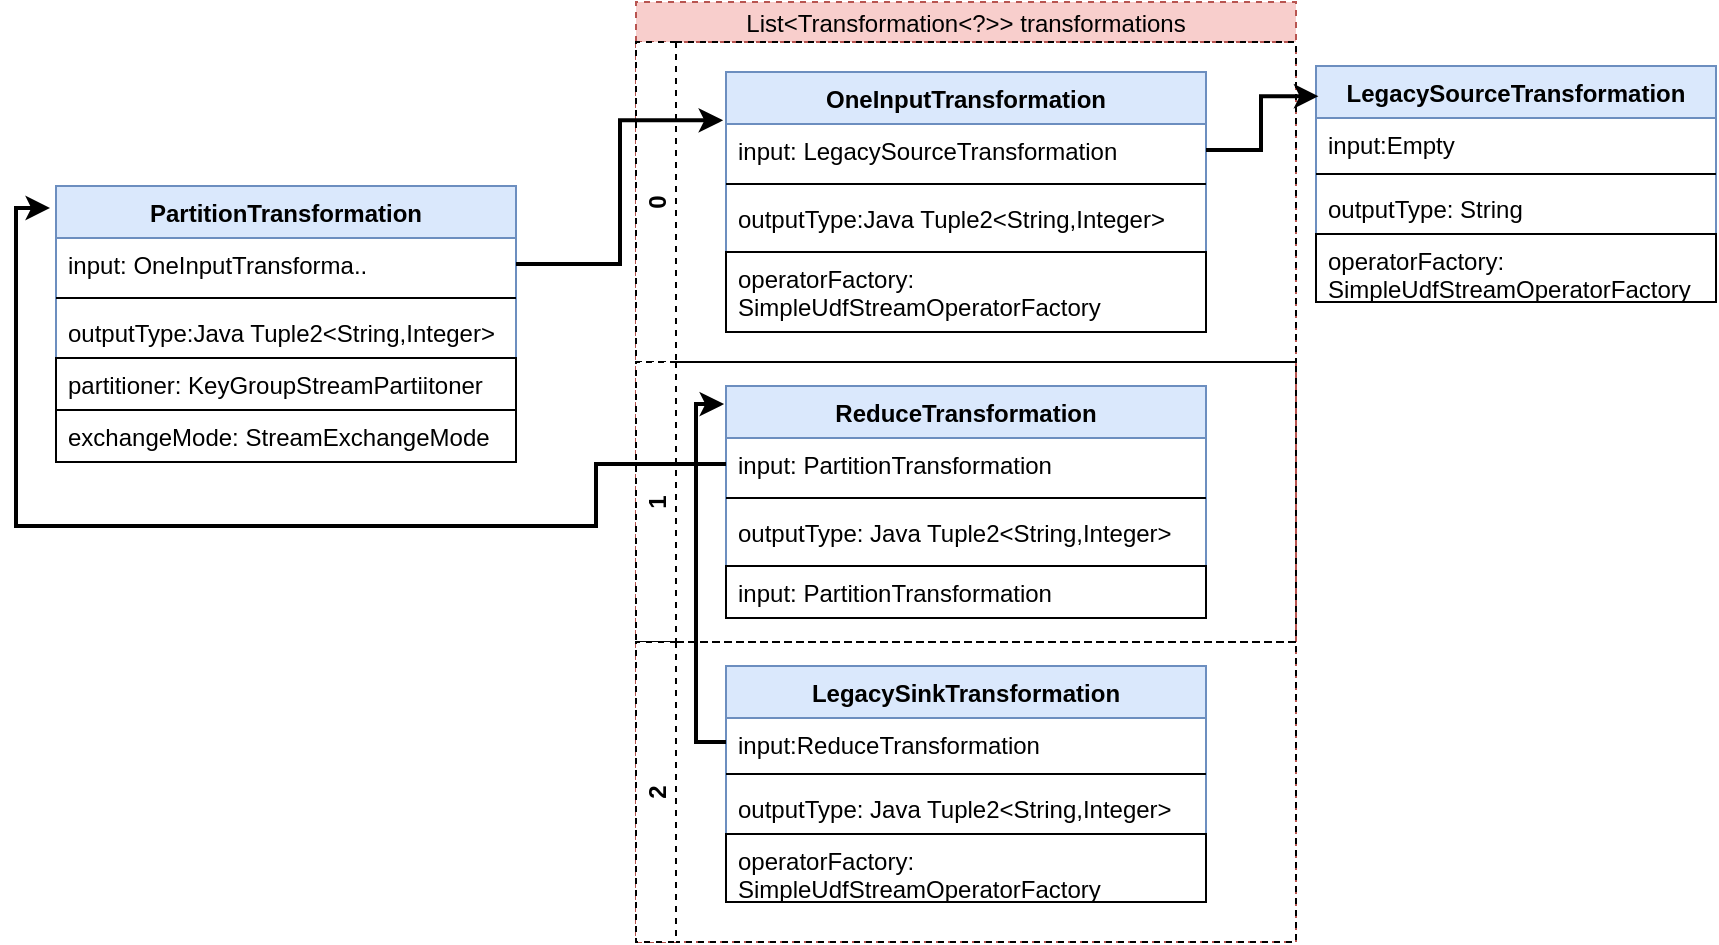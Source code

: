 <mxfile version="16.1.0" type="github" pages="2">
  <diagram id="Seage1NKdYmr49wCcBHK" name="Page-1">
    <mxGraphModel dx="1426" dy="794" grid="1" gridSize="10" guides="1" tooltips="1" connect="1" arrows="1" fold="1" page="1" pageScale="1" pageWidth="1169" pageHeight="1654" math="0" shadow="0">
      <root>
        <mxCell id="0" />
        <mxCell id="1" parent="0" />
        <mxCell id="KK3KPrRLwztRmR62cnbU-10" value="" style="group" vertex="1" connectable="0" parent="1">
          <mxGeometry x="120" y="357" width="850" height="470" as="geometry" />
        </mxCell>
        <mxCell id="KK3KPrRLwztRmR62cnbU-5" value=" List&lt;Transformation&lt;?&gt;&gt; transformations" style="swimlane;childLayout=stackLayout;resizeParent=1;resizeParentMax=0;horizontal=1;startSize=20;horizontalStack=0;dashed=1;fontStyle=0;fillColor=#f8cecc;strokeColor=#b85450;" vertex="1" parent="KK3KPrRLwztRmR62cnbU-10">
          <mxGeometry x="310" width="330" height="470" as="geometry" />
        </mxCell>
        <mxCell id="KK3KPrRLwztRmR62cnbU-6" value="0" style="swimlane;startSize=20;horizontal=0;dashed=1;" vertex="1" parent="KK3KPrRLwztRmR62cnbU-5">
          <mxGeometry y="20" width="330" height="160" as="geometry" />
        </mxCell>
        <mxCell id="Rbzr3xlmV7tuK7JO5seQ-2" value="OneInputTransformation" style="swimlane;fontStyle=1;align=center;verticalAlign=top;childLayout=stackLayout;horizontal=1;startSize=26;horizontalStack=0;resizeParent=1;resizeParentMax=0;resizeLast=0;collapsible=1;marginBottom=0;fillColor=#dae8fc;strokeColor=#6c8ebf;" parent="KK3KPrRLwztRmR62cnbU-6" vertex="1">
          <mxGeometry x="45" y="15" width="240" height="130" as="geometry" />
        </mxCell>
        <mxCell id="Rbzr3xlmV7tuK7JO5seQ-3" value="input: LegacySourceTransformation" style="text;strokeColor=none;fillColor=none;align=left;verticalAlign=top;spacingLeft=4;spacingRight=4;overflow=hidden;rotatable=0;points=[[0,0.5],[1,0.5]];portConstraint=eastwest;labelBackgroundColor=none;" parent="Rbzr3xlmV7tuK7JO5seQ-2" vertex="1">
          <mxGeometry y="26" width="240" height="26" as="geometry" />
        </mxCell>
        <mxCell id="Rbzr3xlmV7tuK7JO5seQ-4" value="" style="line;strokeWidth=1;fillColor=none;align=left;verticalAlign=middle;spacingTop=-1;spacingLeft=3;spacingRight=3;rotatable=0;labelPosition=right;points=[];portConstraint=eastwest;" parent="Rbzr3xlmV7tuK7JO5seQ-2" vertex="1">
          <mxGeometry y="52" width="240" height="8" as="geometry" />
        </mxCell>
        <mxCell id="Rbzr3xlmV7tuK7JO5seQ-5" value="outputType:Java Tuple2&lt;String,Integer&gt;" style="text;strokeColor=none;fillColor=none;align=left;verticalAlign=top;spacingLeft=4;spacingRight=4;overflow=hidden;rotatable=0;points=[[0,0.5],[1,0.5]];portConstraint=eastwest;" parent="Rbzr3xlmV7tuK7JO5seQ-2" vertex="1">
          <mxGeometry y="60" width="240" height="30" as="geometry" />
        </mxCell>
        <mxCell id="Rbzr3xlmV7tuK7JO5seQ-26" value="operatorFactory:&#xa;SimpleUdfStreamOperatorFactory" style="text;strokeColor=default;fillColor=none;align=left;verticalAlign=top;spacingLeft=4;spacingRight=4;overflow=hidden;rotatable=0;points=[[0,0.5],[1,0.5]];portConstraint=eastwest;" parent="Rbzr3xlmV7tuK7JO5seQ-2" vertex="1">
          <mxGeometry y="90" width="240" height="40" as="geometry" />
        </mxCell>
        <mxCell id="KK3KPrRLwztRmR62cnbU-9" value="1" style="swimlane;startSize=20;horizontal=0;dashed=1;" vertex="1" parent="KK3KPrRLwztRmR62cnbU-5">
          <mxGeometry y="180" width="330" height="140" as="geometry">
            <mxRectangle y="180" width="330" height="20" as="alternateBounds" />
          </mxGeometry>
        </mxCell>
        <mxCell id="Rbzr3xlmV7tuK7JO5seQ-15" value="ReduceTransformation" style="swimlane;fontStyle=1;align=center;verticalAlign=top;childLayout=stackLayout;horizontal=1;startSize=26;horizontalStack=0;resizeParent=1;resizeParentMax=0;resizeLast=0;collapsible=1;marginBottom=0;fillColor=#dae8fc;strokeColor=#6c8ebf;" parent="KK3KPrRLwztRmR62cnbU-9" vertex="1">
          <mxGeometry x="45" y="12" width="240" height="116" as="geometry">
            <mxRectangle x="440" y="1020" width="160" height="26" as="alternateBounds" />
          </mxGeometry>
        </mxCell>
        <mxCell id="Rbzr3xlmV7tuK7JO5seQ-16" value="input: PartitionTransformation" style="text;strokeColor=none;fillColor=none;align=left;verticalAlign=top;spacingLeft=4;spacingRight=4;overflow=hidden;rotatable=0;points=[[0,0.5],[1,0.5]];portConstraint=eastwest;" parent="Rbzr3xlmV7tuK7JO5seQ-15" vertex="1">
          <mxGeometry y="26" width="240" height="26" as="geometry" />
        </mxCell>
        <mxCell id="Rbzr3xlmV7tuK7JO5seQ-17" value="" style="line;strokeWidth=1;fillColor=none;align=left;verticalAlign=middle;spacingTop=-1;spacingLeft=3;spacingRight=3;rotatable=0;labelPosition=right;points=[];portConstraint=eastwest;" parent="Rbzr3xlmV7tuK7JO5seQ-15" vertex="1">
          <mxGeometry y="52" width="240" height="8" as="geometry" />
        </mxCell>
        <mxCell id="Rbzr3xlmV7tuK7JO5seQ-18" value="outputType: Java Tuple2&lt;String,Integer&gt;" style="text;strokeColor=none;fillColor=none;align=left;verticalAlign=top;spacingLeft=4;spacingRight=4;overflow=hidden;rotatable=0;points=[[0,0.5],[1,0.5]];portConstraint=eastwest;" parent="Rbzr3xlmV7tuK7JO5seQ-15" vertex="1">
          <mxGeometry y="60" width="240" height="30" as="geometry" />
        </mxCell>
        <mxCell id="Rbzr3xlmV7tuK7JO5seQ-34" value="input: PartitionTransformation" style="text;strokeColor=default;fillColor=none;align=left;verticalAlign=top;spacingLeft=4;spacingRight=4;overflow=hidden;rotatable=0;points=[[0,0.5],[1,0.5]];portConstraint=eastwest;" parent="Rbzr3xlmV7tuK7JO5seQ-15" vertex="1">
          <mxGeometry y="90" width="240" height="26" as="geometry" />
        </mxCell>
        <mxCell id="KK3KPrRLwztRmR62cnbU-7" value="2" style="swimlane;startSize=20;horizontal=0;dashed=1;" vertex="1" parent="KK3KPrRLwztRmR62cnbU-5">
          <mxGeometry y="320" width="330" height="150" as="geometry">
            <mxRectangle y="320" width="330" height="20" as="alternateBounds" />
          </mxGeometry>
        </mxCell>
        <mxCell id="Rbzr3xlmV7tuK7JO5seQ-29" value="LegacySinkTransformation" style="swimlane;fontStyle=1;align=center;verticalAlign=top;childLayout=stackLayout;horizontal=1;startSize=26;horizontalStack=0;resizeParent=1;resizeParentMax=0;resizeLast=0;collapsible=1;marginBottom=0;fillColor=#dae8fc;strokeColor=#6c8ebf;" parent="KK3KPrRLwztRmR62cnbU-7" vertex="1">
          <mxGeometry x="45" y="12" width="240" height="118" as="geometry">
            <mxRectangle x="440" y="1170" width="190" height="26" as="alternateBounds" />
          </mxGeometry>
        </mxCell>
        <mxCell id="Rbzr3xlmV7tuK7JO5seQ-30" value="input:ReduceTransformation" style="text;strokeColor=none;fillColor=none;align=left;verticalAlign=top;spacingLeft=4;spacingRight=4;overflow=hidden;rotatable=0;points=[[0,0.5],[1,0.5]];portConstraint=eastwest;" parent="Rbzr3xlmV7tuK7JO5seQ-29" vertex="1">
          <mxGeometry y="26" width="240" height="24" as="geometry" />
        </mxCell>
        <mxCell id="Rbzr3xlmV7tuK7JO5seQ-31" value="" style="line;strokeWidth=1;fillColor=none;align=left;verticalAlign=middle;spacingTop=-1;spacingLeft=3;spacingRight=3;rotatable=0;labelPosition=right;points=[];portConstraint=eastwest;" parent="Rbzr3xlmV7tuK7JO5seQ-29" vertex="1">
          <mxGeometry y="50" width="240" height="8" as="geometry" />
        </mxCell>
        <mxCell id="Rbzr3xlmV7tuK7JO5seQ-32" value="outputType: Java Tuple2&lt;String,Integer&gt;" style="text;strokeColor=none;fillColor=none;align=left;verticalAlign=top;spacingLeft=4;spacingRight=4;overflow=hidden;rotatable=0;points=[[0,0.5],[1,0.5]];portConstraint=eastwest;" parent="Rbzr3xlmV7tuK7JO5seQ-29" vertex="1">
          <mxGeometry y="58" width="240" height="26" as="geometry" />
        </mxCell>
        <mxCell id="Rbzr3xlmV7tuK7JO5seQ-33" value="operatorFactory:&#xa;SimpleUdfStreamOperatorFactory" style="text;strokeColor=default;fillColor=none;align=left;verticalAlign=top;spacingLeft=4;spacingRight=4;overflow=hidden;rotatable=0;points=[[0,0.5],[1,0.5]];portConstraint=eastwest;" parent="Rbzr3xlmV7tuK7JO5seQ-29" vertex="1">
          <mxGeometry y="84" width="240" height="34" as="geometry" />
        </mxCell>
        <mxCell id="Rbzr3xlmV7tuK7JO5seQ-36" style="rounded=0;orthogonalLoop=1;jettySize=auto;html=1;entryX=-0.004;entryY=0.078;entryDx=0;entryDy=0;entryPerimeter=0;edgeStyle=elbowEdgeStyle;strokeWidth=2;" parent="KK3KPrRLwztRmR62cnbU-5" source="Rbzr3xlmV7tuK7JO5seQ-30" target="Rbzr3xlmV7tuK7JO5seQ-15" edge="1">
          <mxGeometry relative="1" as="geometry">
            <Array as="points">
              <mxPoint x="30" y="312" />
            </Array>
          </mxGeometry>
        </mxCell>
        <mxCell id="Rbzr3xlmV7tuK7JO5seQ-6" value="LegacySourceTransformation" style="swimlane;fontStyle=1;align=center;verticalAlign=top;childLayout=stackLayout;horizontal=1;startSize=26;horizontalStack=0;resizeParent=1;resizeParentMax=0;resizeLast=0;collapsible=1;marginBottom=0;fillColor=#dae8fc;strokeColor=#6c8ebf;" parent="KK3KPrRLwztRmR62cnbU-10" vertex="1">
          <mxGeometry x="650" y="32" width="200" height="118" as="geometry" />
        </mxCell>
        <mxCell id="Rbzr3xlmV7tuK7JO5seQ-7" value="input:Empty" style="text;strokeColor=none;fillColor=none;align=left;verticalAlign=top;spacingLeft=4;spacingRight=4;overflow=hidden;rotatable=0;points=[[0,0.5],[1,0.5]];portConstraint=eastwest;" parent="Rbzr3xlmV7tuK7JO5seQ-6" vertex="1">
          <mxGeometry y="26" width="200" height="24" as="geometry" />
        </mxCell>
        <mxCell id="Rbzr3xlmV7tuK7JO5seQ-8" value="" style="line;strokeWidth=1;fillColor=none;align=left;verticalAlign=middle;spacingTop=-1;spacingLeft=3;spacingRight=3;rotatable=0;labelPosition=right;points=[];portConstraint=eastwest;" parent="Rbzr3xlmV7tuK7JO5seQ-6" vertex="1">
          <mxGeometry y="50" width="200" height="8" as="geometry" />
        </mxCell>
        <mxCell id="Rbzr3xlmV7tuK7JO5seQ-9" value="outputType: String" style="text;strokeColor=none;fillColor=none;align=left;verticalAlign=top;spacingLeft=4;spacingRight=4;overflow=hidden;rotatable=0;points=[[0,0.5],[1,0.5]];portConstraint=eastwest;" parent="Rbzr3xlmV7tuK7JO5seQ-6" vertex="1">
          <mxGeometry y="58" width="200" height="26" as="geometry" />
        </mxCell>
        <mxCell id="Rbzr3xlmV7tuK7JO5seQ-25" value="operatorFactory:&#xa;SimpleUdfStreamOperatorFactory" style="text;strokeColor=default;fillColor=none;align=left;verticalAlign=top;spacingLeft=4;spacingRight=4;overflow=hidden;rotatable=0;points=[[0,0.5],[1,0.5]];portConstraint=eastwest;" parent="Rbzr3xlmV7tuK7JO5seQ-6" vertex="1">
          <mxGeometry y="84" width="200" height="34" as="geometry" />
        </mxCell>
        <mxCell id="Rbzr3xlmV7tuK7JO5seQ-10" style="edgeStyle=orthogonalEdgeStyle;rounded=0;orthogonalLoop=1;jettySize=auto;html=1;entryX=0.006;entryY=0.128;entryDx=0;entryDy=0;entryPerimeter=0;strokeWidth=2;" parent="KK3KPrRLwztRmR62cnbU-10" source="Rbzr3xlmV7tuK7JO5seQ-3" target="Rbzr3xlmV7tuK7JO5seQ-6" edge="1">
          <mxGeometry relative="1" as="geometry">
            <mxPoint x="-80" y="-211" as="sourcePoint" />
          </mxGeometry>
        </mxCell>
        <mxCell id="Rbzr3xlmV7tuK7JO5seQ-19" value="PartitionTransformation" style="swimlane;fontStyle=1;align=center;verticalAlign=top;childLayout=stackLayout;horizontal=1;startSize=26;horizontalStack=0;resizeParent=1;resizeParentMax=0;resizeLast=0;collapsible=1;marginBottom=0;fillColor=#dae8fc;strokeColor=#6c8ebf;" parent="KK3KPrRLwztRmR62cnbU-10" vertex="1">
          <mxGeometry x="20" y="92" width="230" height="138" as="geometry">
            <mxRectangle x="340" y="340" width="170" height="26" as="alternateBounds" />
          </mxGeometry>
        </mxCell>
        <mxCell id="Rbzr3xlmV7tuK7JO5seQ-20" value="input: OneInputTransforma.." style="text;strokeColor=none;fillColor=none;align=left;verticalAlign=top;spacingLeft=4;spacingRight=4;overflow=hidden;rotatable=0;points=[[0,0.5],[1,0.5]];portConstraint=eastwest;" parent="Rbzr3xlmV7tuK7JO5seQ-19" vertex="1">
          <mxGeometry y="26" width="230" height="26" as="geometry" />
        </mxCell>
        <mxCell id="Rbzr3xlmV7tuK7JO5seQ-21" value="" style="line;strokeWidth=1;fillColor=none;align=left;verticalAlign=middle;spacingTop=-1;spacingLeft=3;spacingRight=3;rotatable=0;labelPosition=right;points=[];portConstraint=eastwest;" parent="Rbzr3xlmV7tuK7JO5seQ-19" vertex="1">
          <mxGeometry y="52" width="230" height="8" as="geometry" />
        </mxCell>
        <mxCell id="Rbzr3xlmV7tuK7JO5seQ-22" value="outputType:Java Tuple2&lt;String,Integer&gt;" style="text;strokeColor=none;fillColor=none;align=left;verticalAlign=top;spacingLeft=4;spacingRight=4;overflow=hidden;rotatable=0;points=[[0,0.5],[1,0.5]];portConstraint=eastwest;" parent="Rbzr3xlmV7tuK7JO5seQ-19" vertex="1">
          <mxGeometry y="60" width="230" height="26" as="geometry" />
        </mxCell>
        <mxCell id="Rbzr3xlmV7tuK7JO5seQ-24" value="partitioner: KeyGroupStreamPartiitoner" style="text;strokeColor=default;fillColor=none;align=left;verticalAlign=top;spacingLeft=4;spacingRight=4;overflow=hidden;rotatable=0;points=[[0,0.5],[1,0.5]];portConstraint=eastwest;" parent="Rbzr3xlmV7tuK7JO5seQ-19" vertex="1">
          <mxGeometry y="86" width="230" height="26" as="geometry" />
        </mxCell>
        <mxCell id="Rbzr3xlmV7tuK7JO5seQ-27" value="exchangeMode: StreamExchangeMode&#xa;" style="text;strokeColor=default;fillColor=none;align=left;verticalAlign=top;spacingLeft=4;spacingRight=4;overflow=hidden;rotatable=0;points=[[0,0.5],[1,0.5]];portConstraint=eastwest;" parent="Rbzr3xlmV7tuK7JO5seQ-19" vertex="1">
          <mxGeometry y="112" width="230" height="26" as="geometry" />
        </mxCell>
        <mxCell id="Rbzr3xlmV7tuK7JO5seQ-23" style="edgeStyle=elbowEdgeStyle;rounded=0;orthogonalLoop=1;jettySize=auto;html=1;exitX=1;exitY=0.5;exitDx=0;exitDy=0;entryX=-0.006;entryY=0.186;entryDx=0;entryDy=0;entryPerimeter=0;strokeWidth=2;" parent="KK3KPrRLwztRmR62cnbU-10" source="Rbzr3xlmV7tuK7JO5seQ-20" target="Rbzr3xlmV7tuK7JO5seQ-2" edge="1">
          <mxGeometry relative="1" as="geometry" />
        </mxCell>
        <mxCell id="Rbzr3xlmV7tuK7JO5seQ-28" value="" style="rounded=0;orthogonalLoop=1;jettySize=auto;html=1;entryX=-0.013;entryY=0.08;entryDx=0;entryDy=0;entryPerimeter=0;edgeStyle=orthogonalEdgeStyle;strokeWidth=2;" parent="KK3KPrRLwztRmR62cnbU-10" source="Rbzr3xlmV7tuK7JO5seQ-16" target="Rbzr3xlmV7tuK7JO5seQ-19" edge="1">
          <mxGeometry relative="1" as="geometry">
            <Array as="points">
              <mxPoint x="290" y="231" />
              <mxPoint x="290" y="262" />
              <mxPoint y="262" />
              <mxPoint y="103" />
            </Array>
          </mxGeometry>
        </mxCell>
      </root>
    </mxGraphModel>
  </diagram>
  <diagram id="ubwkRRTeDgPn1SF_csE2" name="Page-2">
    <mxGraphModel dx="1056" dy="588" grid="1" gridSize="10" guides="1" tooltips="1" connect="1" arrows="1" fold="1" page="1" pageScale="1" pageWidth="1169" pageHeight="1654" math="0" shadow="0">
      <root>
        <mxCell id="pWRuBW_z4HM8YcFqCWv6-0" />
        <mxCell id="pWRuBW_z4HM8YcFqCWv6-1" parent="pWRuBW_z4HM8YcFqCWv6-0" />
        <mxCell id="5PzYeF9eW61bLuRo83eb-106" value="" style="group" vertex="1" connectable="0" parent="pWRuBW_z4HM8YcFqCWv6-1">
          <mxGeometry x="230" y="357" width="760" height="650" as="geometry" />
        </mxCell>
        <mxCell id="5PzYeF9eW61bLuRo83eb-1" value="Map&lt;Integer, StreamNode&gt; streamNodes" style="swimlane;childLayout=stackLayout;resizeParent=1;resizeParentMax=0;horizontal=1;startSize=20;horizontalStack=0;dashed=1;fontStyle=0;fillColor=#f8cecc;strokeColor=#b85450;" vertex="1" parent="5PzYeF9eW61bLuRo83eb-106">
          <mxGeometry width="330" height="650" as="geometry" />
        </mxCell>
        <mxCell id="5PzYeF9eW61bLuRo83eb-76" value="0" style="swimlane;startSize=20;horizontal=0;dashed=1;" vertex="1" parent="5PzYeF9eW61bLuRo83eb-1">
          <mxGeometry y="20" width="330" height="160" as="geometry" />
        </mxCell>
        <mxCell id="5PzYeF9eW61bLuRo83eb-21" value="Source: Collection Source" style="swimlane;fontStyle=1;align=center;verticalAlign=top;childLayout=stackLayout;horizontal=1;startSize=26;horizontalStack=0;resizeParent=1;resizeParentMax=0;resizeLast=0;collapsible=1;marginBottom=0;fillColor=#dae8fc;strokeColor=#6c8ebf;" vertex="1" parent="5PzYeF9eW61bLuRo83eb-76">
          <mxGeometry x="45" y="19" width="235" height="122" as="geometry" />
        </mxCell>
        <mxCell id="5PzYeF9eW61bLuRo83eb-82" value="id: 1" style="text;strokeColor=none;fillColor=none;align=left;verticalAlign=top;spacingLeft=4;spacingRight=4;overflow=hidden;rotatable=0;points=[[0,0.5],[1,0.5]];portConstraint=eastwest;" vertex="1" parent="5PzYeF9eW61bLuRo83eb-21">
          <mxGeometry y="26" width="235" height="24" as="geometry" />
        </mxCell>
        <mxCell id="5PzYeF9eW61bLuRo83eb-22" value="jobVertexClass：SourceStreamTask" style="text;strokeColor=none;fillColor=none;align=left;verticalAlign=top;spacingLeft=4;spacingRight=4;overflow=hidden;rotatable=0;points=[[0,0.5],[1,0.5]];portConstraint=eastwest;" vertex="1" parent="5PzYeF9eW61bLuRo83eb-21">
          <mxGeometry y="50" width="235" height="24" as="geometry" />
        </mxCell>
        <mxCell id="5PzYeF9eW61bLuRo83eb-24" value="inEdges: emptyList" style="text;strokeColor=none;fillColor=none;align=left;verticalAlign=top;spacingLeft=4;spacingRight=4;overflow=hidden;rotatable=0;points=[[0,0.5],[1,0.5]];portConstraint=eastwest;" vertex="1" parent="5PzYeF9eW61bLuRo83eb-21">
          <mxGeometry y="74" width="235" height="24" as="geometry" />
        </mxCell>
        <mxCell id="5PzYeF9eW61bLuRo83eb-25" value="outEdges:  edgeId=Source: Co....Flat Map" style="text;strokeColor=none;fillColor=none;align=left;verticalAlign=top;spacingLeft=4;spacingRight=4;overflow=hidden;rotatable=0;points=[[0,0.5],[1,0.5]];portConstraint=eastwest;" vertex="1" parent="5PzYeF9eW61bLuRo83eb-21">
          <mxGeometry y="98" width="235" height="24" as="geometry" />
        </mxCell>
        <mxCell id="5PzYeF9eW61bLuRo83eb-2" value="1" style="swimlane;startSize=20;horizontal=0;dashed=1;" vertex="1" parent="5PzYeF9eW61bLuRo83eb-1">
          <mxGeometry y="180" width="330" height="160" as="geometry" />
        </mxCell>
        <mxCell id="5PzYeF9eW61bLuRo83eb-3" value="Flat Map" style="swimlane;fontStyle=1;align=center;verticalAlign=top;childLayout=stackLayout;horizontal=1;startSize=26;horizontalStack=0;resizeParent=1;resizeParentMax=0;resizeLast=0;collapsible=1;marginBottom=0;fillColor=#dae8fc;strokeColor=#6c8ebf;" vertex="1" parent="5PzYeF9eW61bLuRo83eb-2">
          <mxGeometry x="45" y="15" width="240" height="122" as="geometry" />
        </mxCell>
        <mxCell id="5PzYeF9eW61bLuRo83eb-4" value="id: 2" style="text;strokeColor=none;fillColor=none;align=left;verticalAlign=top;spacingLeft=4;spacingRight=4;overflow=hidden;rotatable=0;points=[[0,0.5],[1,0.5]];portConstraint=eastwest;labelBackgroundColor=none;" vertex="1" parent="5PzYeF9eW61bLuRo83eb-3">
          <mxGeometry y="26" width="240" height="24" as="geometry" />
        </mxCell>
        <mxCell id="5PzYeF9eW61bLuRo83eb-6" value="jobVertexClass: OneInputStreamTask" style="text;strokeColor=none;fillColor=none;align=left;verticalAlign=top;spacingLeft=4;spacingRight=4;overflow=hidden;rotatable=0;points=[[0,0.5],[1,0.5]];portConstraint=eastwest;" vertex="1" parent="5PzYeF9eW61bLuRo83eb-3">
          <mxGeometry y="50" width="240" height="24" as="geometry" />
        </mxCell>
        <mxCell id="5PzYeF9eW61bLuRo83eb-7" value="inEdges: edgeId=Source: Co....Flat Map" style="text;strokeColor=none;fillColor=none;align=left;verticalAlign=top;spacingLeft=4;spacingRight=4;overflow=hidden;rotatable=0;points=[[0,0.5],[1,0.5]];portConstraint=eastwest;" vertex="1" parent="5PzYeF9eW61bLuRo83eb-3">
          <mxGeometry y="74" width="240" height="24" as="geometry" />
        </mxCell>
        <mxCell id="5PzYeF9eW61bLuRo83eb-86" value="outEdges: edgeId=Flat...Keyed..." style="text;strokeColor=none;fillColor=none;align=left;verticalAlign=top;spacingLeft=4;spacingRight=4;overflow=hidden;rotatable=0;points=[[0,0.5],[1,0.5]];portConstraint=eastwest;" vertex="1" parent="5PzYeF9eW61bLuRo83eb-3">
          <mxGeometry y="98" width="240" height="24" as="geometry" />
        </mxCell>
        <mxCell id="5PzYeF9eW61bLuRo83eb-8" value="2" style="swimlane;startSize=20;horizontal=0;dashed=1;" vertex="1" parent="5PzYeF9eW61bLuRo83eb-1">
          <mxGeometry y="340" width="330" height="160" as="geometry">
            <mxRectangle y="180" width="330" height="20" as="alternateBounds" />
          </mxGeometry>
        </mxCell>
        <mxCell id="5PzYeF9eW61bLuRo83eb-9" value="Keyed Aggregation" style="swimlane;fontStyle=1;align=center;verticalAlign=top;childLayout=stackLayout;horizontal=1;startSize=26;horizontalStack=0;resizeParent=1;resizeParentMax=0;resizeLast=0;collapsible=1;marginBottom=0;fillColor=#dae8fc;strokeColor=#6c8ebf;" vertex="1" parent="5PzYeF9eW61bLuRo83eb-8">
          <mxGeometry x="45" y="15" width="240" height="122" as="geometry">
            <mxRectangle x="440" y="1020" width="160" height="26" as="alternateBounds" />
          </mxGeometry>
        </mxCell>
        <mxCell id="5PzYeF9eW61bLuRo83eb-10" value="id: 4" style="text;strokeColor=none;fillColor=none;align=left;verticalAlign=top;spacingLeft=4;spacingRight=4;overflow=hidden;rotatable=0;points=[[0,0.5],[1,0.5]];portConstraint=eastwest;" vertex="1" parent="5PzYeF9eW61bLuRo83eb-9">
          <mxGeometry y="26" width="240" height="24" as="geometry" />
        </mxCell>
        <mxCell id="5PzYeF9eW61bLuRo83eb-12" value="jobVertexClass: OneInputStreamTask" style="text;strokeColor=none;fillColor=none;align=left;verticalAlign=top;spacingLeft=4;spacingRight=4;overflow=hidden;rotatable=0;points=[[0,0.5],[1,0.5]];portConstraint=eastwest;" vertex="1" parent="5PzYeF9eW61bLuRo83eb-9">
          <mxGeometry y="50" width="240" height="24" as="geometry" />
        </mxCell>
        <mxCell id="5PzYeF9eW61bLuRo83eb-13" value="inEdges: edgeId=Flat...Keyed." style="text;strokeColor=none;fillColor=none;align=left;verticalAlign=top;spacingLeft=4;spacingRight=4;overflow=hidden;rotatable=0;points=[[0,0.5],[1,0.5]];portConstraint=eastwest;" vertex="1" parent="5PzYeF9eW61bLuRo83eb-9">
          <mxGeometry y="74" width="240" height="24" as="geometry" />
        </mxCell>
        <mxCell id="5PzYeF9eW61bLuRo83eb-95" value="outEdges: edgeId=Keyed...Sink..." style="text;strokeColor=none;fillColor=none;align=left;verticalAlign=top;spacingLeft=4;spacingRight=4;overflow=hidden;rotatable=0;points=[[0,0.5],[1,0.5]];portConstraint=eastwest;" vertex="1" parent="5PzYeF9eW61bLuRo83eb-9">
          <mxGeometry y="98" width="240" height="24" as="geometry" />
        </mxCell>
        <mxCell id="5PzYeF9eW61bLuRo83eb-14" value="3" style="swimlane;startSize=20;horizontal=0;dashed=1;" vertex="1" parent="5PzYeF9eW61bLuRo83eb-1">
          <mxGeometry y="500" width="330" height="150" as="geometry">
            <mxRectangle y="320" width="330" height="20" as="alternateBounds" />
          </mxGeometry>
        </mxCell>
        <mxCell id="5PzYeF9eW61bLuRo83eb-15" value="Sink: Print to Std. Out" style="swimlane;fontStyle=1;align=center;verticalAlign=top;childLayout=stackLayout;horizontal=1;startSize=26;horizontalStack=0;resizeParent=1;resizeParentMax=0;resizeLast=0;collapsible=1;marginBottom=0;fillColor=#dae8fc;strokeColor=#6c8ebf;" vertex="1" parent="5PzYeF9eW61bLuRo83eb-14">
          <mxGeometry x="45" y="12" width="240" height="122" as="geometry">
            <mxRectangle x="440" y="1170" width="190" height="26" as="alternateBounds" />
          </mxGeometry>
        </mxCell>
        <mxCell id="5PzYeF9eW61bLuRo83eb-16" value="id: 5" style="text;strokeColor=none;fillColor=none;align=left;verticalAlign=top;spacingLeft=4;spacingRight=4;overflow=hidden;rotatable=0;points=[[0,0.5],[1,0.5]];portConstraint=eastwest;" vertex="1" parent="5PzYeF9eW61bLuRo83eb-15">
          <mxGeometry y="26" width="240" height="24" as="geometry" />
        </mxCell>
        <mxCell id="5PzYeF9eW61bLuRo83eb-18" value="jobVertexClass: OneInputStreamTask" style="text;strokeColor=none;fillColor=none;align=left;verticalAlign=top;spacingLeft=4;spacingRight=4;overflow=hidden;rotatable=0;points=[[0,0.5],[1,0.5]];portConstraint=eastwest;" vertex="1" parent="5PzYeF9eW61bLuRo83eb-15">
          <mxGeometry y="50" width="240" height="24" as="geometry" />
        </mxCell>
        <mxCell id="5PzYeF9eW61bLuRo83eb-19" value="inEdges: edgeId=Keyed...Sink..." style="text;strokeColor=none;fillColor=none;align=left;verticalAlign=top;spacingLeft=4;spacingRight=4;overflow=hidden;rotatable=0;points=[[0,0.5],[1,0.5]];portConstraint=eastwest;" vertex="1" parent="5PzYeF9eW61bLuRo83eb-15">
          <mxGeometry y="74" width="240" height="24" as="geometry" />
        </mxCell>
        <mxCell id="5PzYeF9eW61bLuRo83eb-104" value="outEdges: emptyList" style="text;strokeColor=none;fillColor=none;align=left;verticalAlign=top;spacingLeft=4;spacingRight=4;overflow=hidden;rotatable=0;points=[[0,0.5],[1,0.5]];portConstraint=eastwest;" vertex="1" parent="5PzYeF9eW61bLuRo83eb-15">
          <mxGeometry y="98" width="240" height="24" as="geometry" />
        </mxCell>
        <mxCell id="5PzYeF9eW61bLuRo83eb-77" value="Source: Collection Source-1_Flat Map-2_0_FORWARD_0" style="swimlane;fontStyle=1;align=center;verticalAlign=top;childLayout=stackLayout;horizontal=1;startSize=26;horizontalStack=0;resizeParent=1;resizeParentMax=0;resizeLast=0;collapsible=1;marginBottom=0;fillColor=#d5e8d4;strokeColor=#82b366;" vertex="1" parent="5PzYeF9eW61bLuRo83eb-106">
          <mxGeometry x="390" y="53" width="330" height="146" as="geometry" />
        </mxCell>
        <mxCell id="5PzYeF9eW61bLuRo83eb-78" value="sourceId: 1" style="text;strokeColor=none;fillColor=none;align=left;verticalAlign=top;spacingLeft=4;spacingRight=4;overflow=hidden;rotatable=0;points=[[0,0.5],[1,0.5]];portConstraint=eastwest;" vertex="1" parent="5PzYeF9eW61bLuRo83eb-77">
          <mxGeometry y="26" width="330" height="24" as="geometry" />
        </mxCell>
        <mxCell id="5PzYeF9eW61bLuRo83eb-80" value="targetId: 2" style="text;strokeColor=none;fillColor=none;align=left;verticalAlign=top;spacingLeft=4;spacingRight=4;overflow=hidden;rotatable=0;points=[[0,0.5],[1,0.5]];portConstraint=eastwest;" vertex="1" parent="5PzYeF9eW61bLuRo83eb-77">
          <mxGeometry y="50" width="330" height="24" as="geometry" />
        </mxCell>
        <mxCell id="5PzYeF9eW61bLuRo83eb-81" value="outputPartitioner: FORWARD" style="text;strokeColor=none;fillColor=none;align=left;verticalAlign=top;spacingLeft=4;spacingRight=4;overflow=hidden;rotatable=0;points=[[0,0.5],[1,0.5]];portConstraint=eastwest;" vertex="1" parent="5PzYeF9eW61bLuRo83eb-77">
          <mxGeometry y="74" width="330" height="24" as="geometry" />
        </mxCell>
        <mxCell id="5PzYeF9eW61bLuRo83eb-83" value="exchangeMode: UNDEFINED" style="text;strokeColor=none;fillColor=none;align=left;verticalAlign=top;spacingLeft=4;spacingRight=4;overflow=hidden;rotatable=0;points=[[0,0.5],[1,0.5]];portConstraint=eastwest;" vertex="1" parent="5PzYeF9eW61bLuRo83eb-77">
          <mxGeometry y="98" width="330" height="24" as="geometry" />
        </mxCell>
        <mxCell id="5PzYeF9eW61bLuRo83eb-85" value="supportsUnalignedCheckpoints: false" style="text;strokeColor=none;fillColor=none;align=left;verticalAlign=top;spacingLeft=4;spacingRight=4;overflow=hidden;rotatable=0;points=[[0,0.5],[1,0.5]];portConstraint=eastwest;" vertex="1" parent="5PzYeF9eW61bLuRo83eb-77">
          <mxGeometry y="122" width="330" height="24" as="geometry" />
        </mxCell>
        <mxCell id="5PzYeF9eW61bLuRo83eb-84" style="edgeStyle=orthogonalEdgeStyle;rounded=0;orthogonalLoop=1;jettySize=auto;html=1;entryX=-0.006;entryY=0.125;entryDx=0;entryDy=0;entryPerimeter=0;fontColor=default;strokeWidth=2;" edge="1" parent="5PzYeF9eW61bLuRo83eb-106" source="5PzYeF9eW61bLuRo83eb-25" target="5PzYeF9eW61bLuRo83eb-77">
          <mxGeometry relative="1" as="geometry">
            <Array as="points">
              <mxPoint x="300" y="149" />
              <mxPoint x="300" y="71" />
            </Array>
          </mxGeometry>
        </mxCell>
        <mxCell id="5PzYeF9eW61bLuRo83eb-87" value="" style="edgeStyle=orthogonalEdgeStyle;rounded=0;orthogonalLoop=1;jettySize=auto;html=1;fontColor=default;strokeWidth=2;entryX=-0.008;entryY=0.125;entryDx=0;entryDy=0;entryPerimeter=0;" edge="1" parent="5PzYeF9eW61bLuRo83eb-106" source="5PzYeF9eW61bLuRo83eb-7" target="5PzYeF9eW61bLuRo83eb-77">
          <mxGeometry relative="1" as="geometry">
            <mxPoint x="350" y="133" as="targetPoint" />
            <Array as="points">
              <mxPoint x="300" y="281" />
              <mxPoint x="300" y="71" />
            </Array>
          </mxGeometry>
        </mxCell>
        <mxCell id="5PzYeF9eW61bLuRo83eb-88" value="Flat Map-2_Keyed Aggregation-4_0_HASH_0" style="swimlane;fontStyle=1;align=center;verticalAlign=top;childLayout=stackLayout;horizontal=1;startSize=26;horizontalStack=0;resizeParent=1;resizeParentMax=0;resizeLast=0;collapsible=1;marginBottom=0;fillColor=#d5e8d4;strokeColor=#82b366;" vertex="1" parent="5PzYeF9eW61bLuRo83eb-106">
          <mxGeometry x="390" y="233" width="330" height="146" as="geometry" />
        </mxCell>
        <mxCell id="5PzYeF9eW61bLuRo83eb-89" value="sourceId: 2" style="text;strokeColor=none;fillColor=none;align=left;verticalAlign=top;spacingLeft=4;spacingRight=4;overflow=hidden;rotatable=0;points=[[0,0.5],[1,0.5]];portConstraint=eastwest;" vertex="1" parent="5PzYeF9eW61bLuRo83eb-88">
          <mxGeometry y="26" width="330" height="24" as="geometry" />
        </mxCell>
        <mxCell id="5PzYeF9eW61bLuRo83eb-90" value="targetId: 4" style="text;strokeColor=none;fillColor=none;align=left;verticalAlign=top;spacingLeft=4;spacingRight=4;overflow=hidden;rotatable=0;points=[[0,0.5],[1,0.5]];portConstraint=eastwest;" vertex="1" parent="5PzYeF9eW61bLuRo83eb-88">
          <mxGeometry y="50" width="330" height="24" as="geometry" />
        </mxCell>
        <mxCell id="5PzYeF9eW61bLuRo83eb-91" value="outputPartitioner: HASH" style="text;strokeColor=none;fillColor=none;align=left;verticalAlign=top;spacingLeft=4;spacingRight=4;overflow=hidden;rotatable=0;points=[[0,0.5],[1,0.5]];portConstraint=eastwest;" vertex="1" parent="5PzYeF9eW61bLuRo83eb-88">
          <mxGeometry y="74" width="330" height="24" as="geometry" />
        </mxCell>
        <mxCell id="5PzYeF9eW61bLuRo83eb-92" value="exchangeMode: UNDEFINED" style="text;strokeColor=none;fillColor=none;align=left;verticalAlign=top;spacingLeft=4;spacingRight=4;overflow=hidden;rotatable=0;points=[[0,0.5],[1,0.5]];portConstraint=eastwest;" vertex="1" parent="5PzYeF9eW61bLuRo83eb-88">
          <mxGeometry y="98" width="330" height="24" as="geometry" />
        </mxCell>
        <mxCell id="5PzYeF9eW61bLuRo83eb-93" value="supportsUnalignedCheckpoints: true" style="text;strokeColor=none;fillColor=none;align=left;verticalAlign=top;spacingLeft=4;spacingRight=4;overflow=hidden;rotatable=0;points=[[0,0.5],[1,0.5]];portConstraint=eastwest;" vertex="1" parent="5PzYeF9eW61bLuRo83eb-88">
          <mxGeometry y="122" width="330" height="24" as="geometry" />
        </mxCell>
        <mxCell id="5PzYeF9eW61bLuRo83eb-94" style="edgeStyle=orthogonalEdgeStyle;rounded=0;orthogonalLoop=1;jettySize=auto;html=1;entryX=-0.008;entryY=0.108;entryDx=0;entryDy=0;entryPerimeter=0;fontColor=default;strokeWidth=2;" edge="1" parent="5PzYeF9eW61bLuRo83eb-106" source="5PzYeF9eW61bLuRo83eb-86" target="5PzYeF9eW61bLuRo83eb-88">
          <mxGeometry relative="1" as="geometry">
            <Array as="points">
              <mxPoint x="320" y="305" />
              <mxPoint x="320" y="249" />
            </Array>
          </mxGeometry>
        </mxCell>
        <mxCell id="5PzYeF9eW61bLuRo83eb-96" value="Keyed Aggregation-4_Sink: Print to Std. Out-5_0_FORWARD_0" style="swimlane;fontStyle=1;align=center;verticalAlign=top;childLayout=stackLayout;horizontal=1;startSize=26;horizontalStack=0;resizeParent=1;resizeParentMax=0;resizeLast=0;collapsible=1;marginBottom=0;fillColor=#d5e8d4;strokeColor=#82b366;" vertex="1" parent="5PzYeF9eW61bLuRo83eb-106">
          <mxGeometry x="390" y="403" width="370" height="146" as="geometry" />
        </mxCell>
        <mxCell id="5PzYeF9eW61bLuRo83eb-97" value="sourceId: 4" style="text;strokeColor=none;fillColor=none;align=left;verticalAlign=top;spacingLeft=4;spacingRight=4;overflow=hidden;rotatable=0;points=[[0,0.5],[1,0.5]];portConstraint=eastwest;" vertex="1" parent="5PzYeF9eW61bLuRo83eb-96">
          <mxGeometry y="26" width="370" height="24" as="geometry" />
        </mxCell>
        <mxCell id="5PzYeF9eW61bLuRo83eb-98" value="targetId: 5" style="text;strokeColor=none;fillColor=none;align=left;verticalAlign=top;spacingLeft=4;spacingRight=4;overflow=hidden;rotatable=0;points=[[0,0.5],[1,0.5]];portConstraint=eastwest;" vertex="1" parent="5PzYeF9eW61bLuRo83eb-96">
          <mxGeometry y="50" width="370" height="24" as="geometry" />
        </mxCell>
        <mxCell id="5PzYeF9eW61bLuRo83eb-99" value="outputPartitioner: FORWARD" style="text;strokeColor=none;fillColor=none;align=left;verticalAlign=top;spacingLeft=4;spacingRight=4;overflow=hidden;rotatable=0;points=[[0,0.5],[1,0.5]];portConstraint=eastwest;" vertex="1" parent="5PzYeF9eW61bLuRo83eb-96">
          <mxGeometry y="74" width="370" height="24" as="geometry" />
        </mxCell>
        <mxCell id="5PzYeF9eW61bLuRo83eb-100" value="exchangeMode: UNDEFINED" style="text;strokeColor=none;fillColor=none;align=left;verticalAlign=top;spacingLeft=4;spacingRight=4;overflow=hidden;rotatable=0;points=[[0,0.5],[1,0.5]];portConstraint=eastwest;" vertex="1" parent="5PzYeF9eW61bLuRo83eb-96">
          <mxGeometry y="98" width="370" height="24" as="geometry" />
        </mxCell>
        <mxCell id="5PzYeF9eW61bLuRo83eb-101" value="supportsUnalignedCheckpoints: false" style="text;strokeColor=none;fillColor=none;align=left;verticalAlign=top;spacingLeft=4;spacingRight=4;overflow=hidden;rotatable=0;points=[[0,0.5],[1,0.5]];portConstraint=eastwest;" vertex="1" parent="5PzYeF9eW61bLuRo83eb-96">
          <mxGeometry y="122" width="370" height="24" as="geometry" />
        </mxCell>
        <mxCell id="5PzYeF9eW61bLuRo83eb-102" style="edgeStyle=orthogonalEdgeStyle;rounded=0;orthogonalLoop=1;jettySize=auto;html=1;entryX=-0.003;entryY=0.103;entryDx=0;entryDy=0;entryPerimeter=0;fontColor=default;strokeWidth=2;" edge="1" parent="5PzYeF9eW61bLuRo83eb-106" source="5PzYeF9eW61bLuRo83eb-13" target="5PzYeF9eW61bLuRo83eb-88">
          <mxGeometry relative="1" as="geometry">
            <Array as="points">
              <mxPoint x="320" y="441" />
              <mxPoint x="320" y="248" />
            </Array>
          </mxGeometry>
        </mxCell>
        <mxCell id="5PzYeF9eW61bLuRo83eb-103" style="edgeStyle=orthogonalEdgeStyle;rounded=0;orthogonalLoop=1;jettySize=auto;html=1;entryX=-0.001;entryY=0.105;entryDx=0;entryDy=0;entryPerimeter=0;fontColor=default;strokeWidth=2;" edge="1" parent="5PzYeF9eW61bLuRo83eb-106" source="5PzYeF9eW61bLuRo83eb-95" target="5PzYeF9eW61bLuRo83eb-96">
          <mxGeometry relative="1" as="geometry">
            <Array as="points">
              <mxPoint x="340" y="465" />
              <mxPoint x="340" y="418" />
            </Array>
          </mxGeometry>
        </mxCell>
        <mxCell id="5PzYeF9eW61bLuRo83eb-105" style="edgeStyle=orthogonalEdgeStyle;rounded=0;orthogonalLoop=1;jettySize=auto;html=1;entryX=0.002;entryY=0.105;entryDx=0;entryDy=0;entryPerimeter=0;fontColor=default;strokeWidth=2;" edge="1" parent="5PzYeF9eW61bLuRo83eb-106" source="5PzYeF9eW61bLuRo83eb-19" target="5PzYeF9eW61bLuRo83eb-96">
          <mxGeometry relative="1" as="geometry">
            <Array as="points">
              <mxPoint x="340" y="598" />
              <mxPoint x="340" y="418" />
            </Array>
          </mxGeometry>
        </mxCell>
      </root>
    </mxGraphModel>
  </diagram>
</mxfile>
